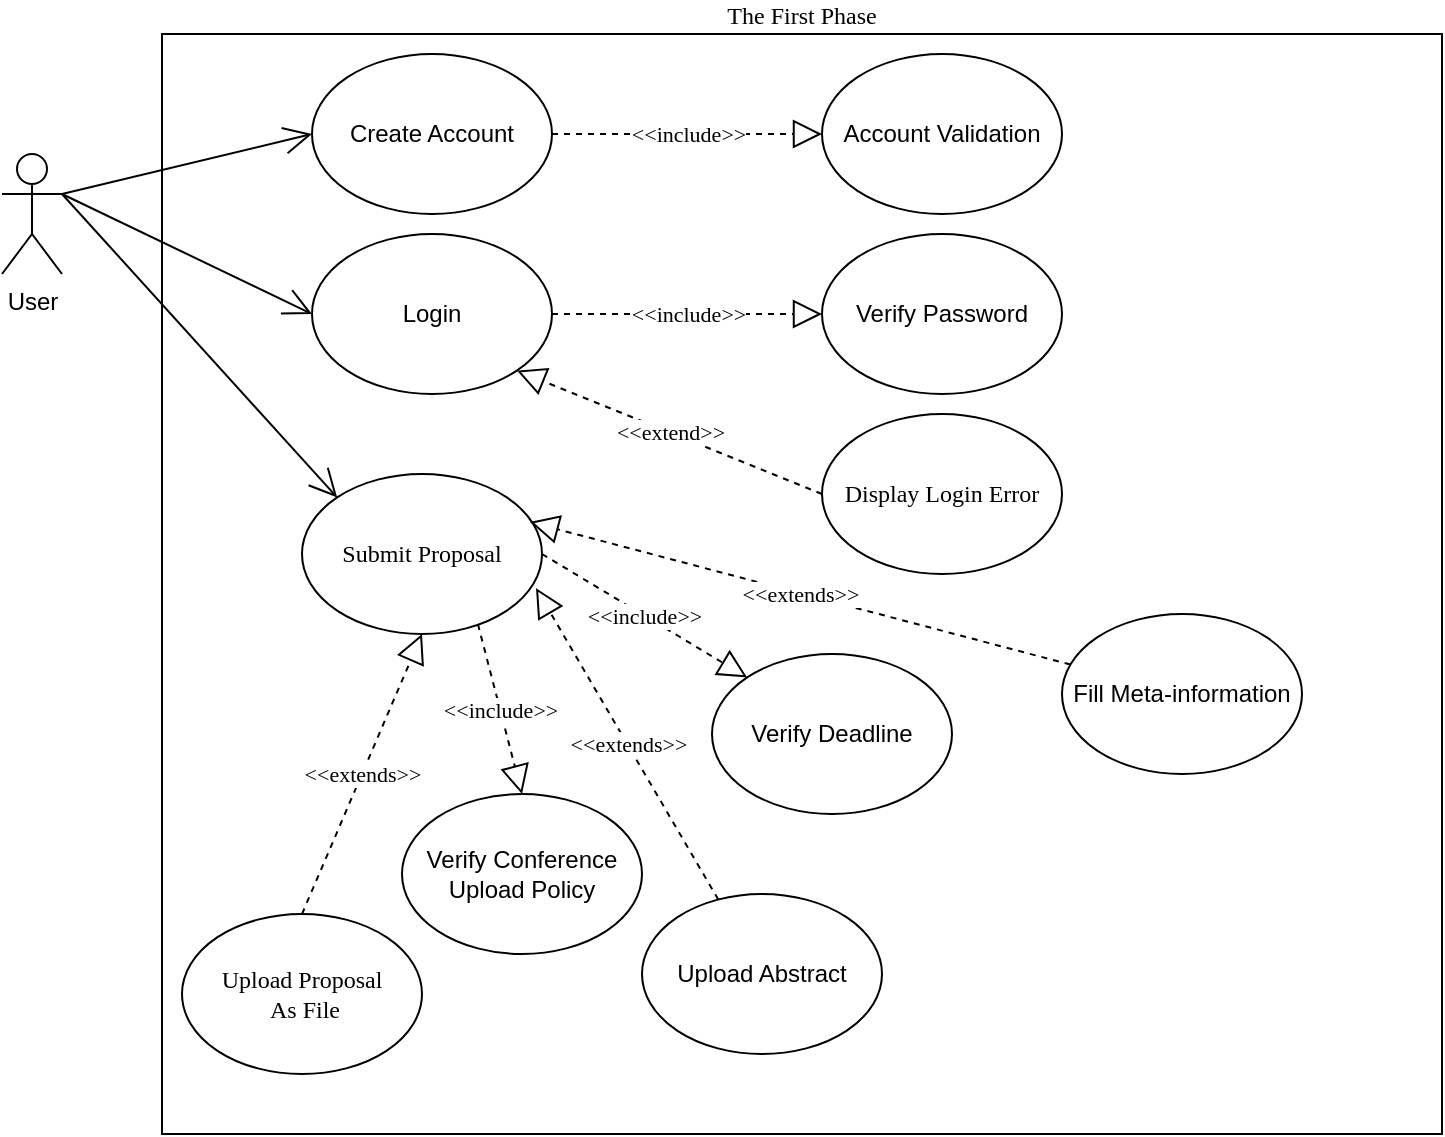 <mxfile version="12.8.8" type="google"><diagram id="B1iFYWYscaqmfBtGtE2a" name="Page-1"><mxGraphModel dx="868" dy="479" grid="1" gridSize="10" guides="1" tooltips="1" connect="1" arrows="1" fold="1" page="1" pageScale="1" pageWidth="850" pageHeight="1100" math="0" shadow="0"><root><mxCell id="0"/><mxCell id="1" parent="0"/><mxCell id="zui5wH4sb9BY8O4KH3Vz-36" value="The First Phase" style="rounded=0;whiteSpace=wrap;html=1;fontFamily=Times New Roman;align=center;labelPosition=center;verticalLabelPosition=top;verticalAlign=bottom;" vertex="1" parent="1"><mxGeometry x="90" y="30" width="640" height="550" as="geometry"/></mxCell><mxCell id="zui5wH4sb9BY8O4KH3Vz-1" value="User" style="shape=umlActor;verticalLabelPosition=bottom;labelBackgroundColor=#ffffff;verticalAlign=top;html=1;outlineConnect=0;" vertex="1" parent="1"><mxGeometry x="10" y="90" width="30" height="60" as="geometry"/></mxCell><object label="Create Account" id="zui5wH4sb9BY8O4KH3Vz-5"><mxCell style="ellipse;whiteSpace=wrap;html=1;" vertex="1" parent="1"><mxGeometry x="165" y="40" width="120" height="80" as="geometry"/></mxCell></object><mxCell id="zui5wH4sb9BY8O4KH3Vz-10" value="Login" style="ellipse;whiteSpace=wrap;html=1;" vertex="1" parent="1"><mxGeometry x="165" y="130" width="120" height="80" as="geometry"/></mxCell><mxCell id="zui5wH4sb9BY8O4KH3Vz-15" value="Upload Abstract" style="ellipse;whiteSpace=wrap;html=1;" vertex="1" parent="1"><mxGeometry x="330" y="460" width="120" height="80" as="geometry"/></mxCell><mxCell id="zui5wH4sb9BY8O4KH3Vz-17" value="Fill Meta-information" style="ellipse;whiteSpace=wrap;html=1;" vertex="1" parent="1"><mxGeometry x="540" y="320" width="120" height="80" as="geometry"/></mxCell><mxCell id="zui5wH4sb9BY8O4KH3Vz-31" value="&lt;div align=&quot;center&quot;&gt;Upload Proposal&lt;/div&gt;&amp;nbsp;As File" style="ellipse;whiteSpace=wrap;html=1;fontFamily=Times New Roman;align=center;" vertex="1" parent="1"><mxGeometry x="100" y="470" width="120" height="80" as="geometry"/></mxCell><mxCell id="zui5wH4sb9BY8O4KH3Vz-34" value="Submit Proposal" style="ellipse;whiteSpace=wrap;html=1;fontFamily=Times New Roman;align=center;" vertex="1" parent="1"><mxGeometry x="160" y="250" width="120" height="80" as="geometry"/></mxCell><object label="Account Validation" id="zui5wH4sb9BY8O4KH3Vz-40"><mxCell style="ellipse;whiteSpace=wrap;html=1;" vertex="1" parent="1"><mxGeometry x="420" y="40" width="120" height="80" as="geometry"/></mxCell></object><mxCell id="zui5wH4sb9BY8O4KH3Vz-42" value="Verify Password" style="ellipse;whiteSpace=wrap;html=1;" vertex="1" parent="1"><mxGeometry x="420" y="130" width="120" height="80" as="geometry"/></mxCell><mxCell id="zui5wH4sb9BY8O4KH3Vz-45" value="&amp;lt;&amp;lt;include&amp;gt;&amp;gt;" style="endArrow=block;dashed=1;endFill=0;endSize=12;html=1;fontFamily=Times New Roman;exitX=1;exitY=0.5;exitDx=0;exitDy=0;entryX=0;entryY=0.5;entryDx=0;entryDy=0;" edge="1" parent="1" source="zui5wH4sb9BY8O4KH3Vz-5" target="zui5wH4sb9BY8O4KH3Vz-40"><mxGeometry width="160" relative="1" as="geometry"><mxPoint x="270" y="240" as="sourcePoint"/><mxPoint x="430" y="240" as="targetPoint"/></mxGeometry></mxCell><mxCell id="zui5wH4sb9BY8O4KH3Vz-46" value="&amp;lt;&amp;lt;include&amp;gt;&amp;gt;" style="endArrow=block;dashed=1;endFill=0;endSize=12;html=1;fontFamily=Times New Roman;exitX=1;exitY=0.5;exitDx=0;exitDy=0;entryX=0;entryY=0.5;entryDx=0;entryDy=0;" edge="1" parent="1" source="zui5wH4sb9BY8O4KH3Vz-10" target="zui5wH4sb9BY8O4KH3Vz-42"><mxGeometry width="160" relative="1" as="geometry"><mxPoint x="285" y="200" as="sourcePoint"/><mxPoint x="330" y="200" as="targetPoint"/></mxGeometry></mxCell><mxCell id="zui5wH4sb9BY8O4KH3Vz-47" value="" style="endArrow=open;endFill=1;endSize=12;html=1;fontFamily=Times New Roman;entryX=0;entryY=0.5;entryDx=0;entryDy=0;exitX=1;exitY=0.333;exitDx=0;exitDy=0;exitPerimeter=0;" edge="1" parent="1" source="zui5wH4sb9BY8O4KH3Vz-1" target="zui5wH4sb9BY8O4KH3Vz-5"><mxGeometry width="160" relative="1" as="geometry"><mxPoint x="340" y="250" as="sourcePoint"/><mxPoint x="500" y="250" as="targetPoint"/></mxGeometry></mxCell><mxCell id="zui5wH4sb9BY8O4KH3Vz-48" value="" style="endArrow=open;endFill=1;endSize=12;html=1;fontFamily=Times New Roman;entryX=0;entryY=0.5;entryDx=0;entryDy=0;" edge="1" parent="1" target="zui5wH4sb9BY8O4KH3Vz-10"><mxGeometry width="160" relative="1" as="geometry"><mxPoint x="40" y="110" as="sourcePoint"/><mxPoint x="175" y="90" as="targetPoint"/></mxGeometry></mxCell><mxCell id="zui5wH4sb9BY8O4KH3Vz-50" value="Display Login Error" style="ellipse;whiteSpace=wrap;html=1;fontFamily=Times New Roman;align=center;" vertex="1" parent="1"><mxGeometry x="420" y="220" width="120" height="80" as="geometry"/></mxCell><mxCell id="zui5wH4sb9BY8O4KH3Vz-51" value="&amp;lt;&amp;lt;extend&amp;gt;&amp;gt;" style="endArrow=block;dashed=1;endFill=0;endSize=12;html=1;fontFamily=Times New Roman;entryX=1;entryY=1;entryDx=0;entryDy=0;exitX=0;exitY=0.5;exitDx=0;exitDy=0;" edge="1" parent="1" source="zui5wH4sb9BY8O4KH3Vz-50" target="zui5wH4sb9BY8O4KH3Vz-10"><mxGeometry width="160" relative="1" as="geometry"><mxPoint x="340" y="310" as="sourcePoint"/><mxPoint x="500" y="310" as="targetPoint"/></mxGeometry></mxCell><mxCell id="zui5wH4sb9BY8O4KH3Vz-52" value="" style="endArrow=open;endFill=1;endSize=12;html=1;fontFamily=Times New Roman;entryX=0;entryY=0;entryDx=0;entryDy=0;exitX=1;exitY=0.333;exitDx=0;exitDy=0;exitPerimeter=0;" edge="1" parent="1" source="zui5wH4sb9BY8O4KH3Vz-1" target="zui5wH4sb9BY8O4KH3Vz-34"><mxGeometry width="160" relative="1" as="geometry"><mxPoint x="50" y="120" as="sourcePoint"/><mxPoint x="175" y="180" as="targetPoint"/></mxGeometry></mxCell><mxCell id="zui5wH4sb9BY8O4KH3Vz-53" value="&amp;lt;&amp;lt;extends&amp;gt;&amp;gt;" style="endArrow=block;dashed=1;endFill=0;endSize=12;html=1;fontFamily=Times New Roman;exitX=0.5;exitY=0;exitDx=0;exitDy=0;entryX=0.5;entryY=1;entryDx=0;entryDy=0;" edge="1" parent="1" source="zui5wH4sb9BY8O4KH3Vz-31" target="zui5wH4sb9BY8O4KH3Vz-34"><mxGeometry width="160" relative="1" as="geometry"><mxPoint x="295" y="180" as="sourcePoint"/><mxPoint x="430" y="180" as="targetPoint"/></mxGeometry></mxCell><mxCell id="zui5wH4sb9BY8O4KH3Vz-54" value="&amp;lt;&amp;lt;include&amp;gt;&amp;gt;" style="endArrow=block;dashed=1;endFill=0;endSize=12;html=1;fontFamily=Times New Roman;exitX=0.733;exitY=0.938;exitDx=0;exitDy=0;entryX=0.5;entryY=0;entryDx=0;entryDy=0;exitPerimeter=0;" edge="1" parent="1" source="zui5wH4sb9BY8O4KH3Vz-34" target="zui5wH4sb9BY8O4KH3Vz-57"><mxGeometry width="160" relative="1" as="geometry"><mxPoint x="305" y="190" as="sourcePoint"/><mxPoint x="440" y="190" as="targetPoint"/></mxGeometry></mxCell><mxCell id="zui5wH4sb9BY8O4KH3Vz-55" value="&amp;lt;&amp;lt;include&amp;gt;&amp;gt;" style="endArrow=block;dashed=1;endFill=0;endSize=12;html=1;fontFamily=Times New Roman;exitX=1;exitY=0.5;exitDx=0;exitDy=0;entryX=0;entryY=0;entryDx=0;entryDy=0;" edge="1" parent="1" source="zui5wH4sb9BY8O4KH3Vz-34" target="zui5wH4sb9BY8O4KH3Vz-56"><mxGeometry width="160" relative="1" as="geometry"><mxPoint x="315" y="200" as="sourcePoint"/><mxPoint x="450" y="200" as="targetPoint"/></mxGeometry></mxCell><mxCell id="zui5wH4sb9BY8O4KH3Vz-56" value="Verify Deadline" style="ellipse;whiteSpace=wrap;html=1;" vertex="1" parent="1"><mxGeometry x="365" y="340" width="120" height="80" as="geometry"/></mxCell><mxCell id="zui5wH4sb9BY8O4KH3Vz-57" value="Verify Conference Upload Policy" style="ellipse;whiteSpace=wrap;html=1;" vertex="1" parent="1"><mxGeometry x="210" y="410" width="120" height="80" as="geometry"/></mxCell><mxCell id="zui5wH4sb9BY8O4KH3Vz-58" value="&amp;lt;&amp;lt;extends&amp;gt;&amp;gt;" style="endArrow=block;dashed=1;endFill=0;endSize=12;html=1;fontFamily=Times New Roman;entryX=0.975;entryY=0.713;entryDx=0;entryDy=0;entryPerimeter=0;" edge="1" parent="1" source="zui5wH4sb9BY8O4KH3Vz-15" target="zui5wH4sb9BY8O4KH3Vz-34"><mxGeometry width="160" relative="1" as="geometry"><mxPoint x="170" y="480" as="sourcePoint"/><mxPoint x="230" y="340" as="targetPoint"/></mxGeometry></mxCell><mxCell id="zui5wH4sb9BY8O4KH3Vz-59" value="&amp;lt;&amp;lt;extends&amp;gt;&amp;gt;" style="endArrow=block;dashed=1;endFill=0;endSize=12;html=1;fontFamily=Times New Roman;entryX=0.95;entryY=0.3;entryDx=0;entryDy=0;entryPerimeter=0;" edge="1" parent="1" source="zui5wH4sb9BY8O4KH3Vz-17" target="zui5wH4sb9BY8O4KH3Vz-34"><mxGeometry width="160" relative="1" as="geometry"><mxPoint x="481.085" y="435.724" as="sourcePoint"/><mxPoint x="390" y="280.0" as="targetPoint"/></mxGeometry></mxCell></root></mxGraphModel></diagram></mxfile>